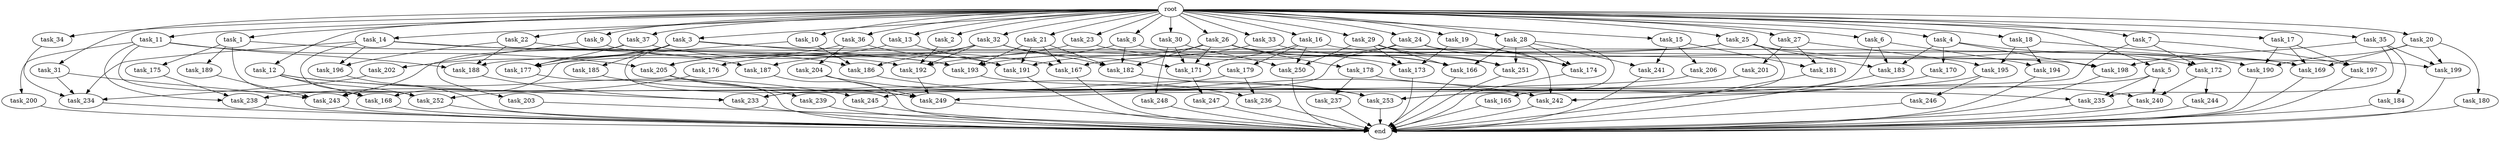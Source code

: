digraph G {
  root [size="0.000000"];
  task_11 [size="1024.000000"];
  task_234 [size="1846835937280.000000"];
  task_239 [size="549755813888.000000"];
  task_233 [size="1417339207680.000000"];
  task_185 [size="695784701952.000000"];
  task_2 [size="1024.000000"];
  task_165 [size="420906795008.000000"];
  task_193 [size="1357209665536.000000"];
  task_23 [size="1024.000000"];
  task_35 [size="1024.000000"];
  task_33 [size="1024.000000"];
  task_176 [size="77309411328.000000"];
  task_167 [size="644245094400.000000"];
  task_14 [size="1024.000000"];
  task_206 [size="309237645312.000000"];
  task_178 [size="137438953472.000000"];
  task_3 [size="1024.000000"];
  task_249 [size="2980707303424.000000"];
  task_236 [size="764504178688.000000"];
  task_196 [size="523986010112.000000"];
  task_187 [size="249108103168.000000"];
  task_203 [size="214748364800.000000"];
  task_28 [size="1024.000000"];
  task_201 [size="695784701952.000000"];
  task_173 [size="292057776128.000000"];
  task_22 [size="1024.000000"];
  task_21 [size="1024.000000"];
  task_5 [size="1024.000000"];
  task_30 [size="1024.000000"];
  task_179 [size="858993459200.000000"];
  task_242 [size="1846835937280.000000"];
  task_243 [size="2121713844224.000000"];
  task_183 [size="1185410973696.000000"];
  task_9 [size="1024.000000"];
  task_244 [size="214748364800.000000"];
  task_250 [size="1013612281856.000000"];
  task_168 [size="386547056640.000000"];
  task_27 [size="1024.000000"];
  task_238 [size="386547056640.000000"];
  task_195 [size="1116691496960.000000"];
  task_20 [size="1024.000000"];
  task_182 [size="463856467968.000000"];
  task_199 [size="1692217114624.000000"];
  task_37 [size="1024.000000"];
  task_245 [size="111669149696.000000"];
  task_194 [size="841813590016.000000"];
  task_197 [size="558345748480.000000"];
  task_247 [size="77309411328.000000"];
  task_204 [size="77309411328.000000"];
  task_198 [size="1554778161152.000000"];
  task_252 [size="1108101562368.000000"];
  task_246 [size="695784701952.000000"];
  task_186 [size="712964571136.000000"];
  task_172 [size="970662608896.000000"];
  task_200 [size="137438953472.000000"];
  task_251 [size="1494648619008.000000"];
  task_205 [size="292057776128.000000"];
  task_175 [size="549755813888.000000"];
  task_202 [size="695784701952.000000"];
  task_8 [size="1024.000000"];
  task_191 [size="1228360646656.000000"];
  task_188 [size="566935683072.000000"];
  task_24 [size="1024.000000"];
  task_31 [size="1024.000000"];
  task_12 [size="1024.000000"];
  task_32 [size="1024.000000"];
  task_189 [size="549755813888.000000"];
  task_171 [size="1151051235328.000000"];
  end [size="0.000000"];
  task_10 [size="1024.000000"];
  task_29 [size="1024.000000"];
  task_241 [size="730144440320.000000"];
  task_1 [size="1024.000000"];
  task_34 [size="1024.000000"];
  task_166 [size="670014898176.000000"];
  task_192 [size="1700807049216.000000"];
  task_4 [size="1024.000000"];
  task_13 [size="1024.000000"];
  task_36 [size="1024.000000"];
  task_170 [size="549755813888.000000"];
  task_235 [size="1194000908288.000000"];
  task_16 [size="1024.000000"];
  task_181 [size="1005022347264.000000"];
  task_15 [size="1024.000000"];
  task_177 [size="987842478080.000000"];
  task_253 [size="2233382993920.000000"];
  task_248 [size="77309411328.000000"];
  task_18 [size="1024.000000"];
  task_26 [size="1024.000000"];
  task_180 [size="137438953472.000000"];
  task_25 [size="1024.000000"];
  task_19 [size="1024.000000"];
  task_169 [size="1391569403904.000000"];
  task_184 [size="695784701952.000000"];
  task_17 [size="1024.000000"];
  task_190 [size="1348619730944.000000"];
  task_237 [size="77309411328.000000"];
  task_240 [size="369367187456.000000"];
  task_6 [size="1024.000000"];
  task_7 [size="1024.000000"];
  task_174 [size="1417339207680.000000"];

  root -> task_11 [size="1.000000"];
  root -> task_28 [size="1.000000"];
  root -> task_10 [size="1.000000"];
  root -> task_20 [size="1.000000"];
  root -> task_2 [size="1.000000"];
  root -> task_4 [size="1.000000"];
  root -> task_13 [size="1.000000"];
  root -> task_21 [size="1.000000"];
  root -> task_16 [size="1.000000"];
  root -> task_22 [size="1.000000"];
  root -> task_15 [size="1.000000"];
  root -> task_36 [size="1.000000"];
  root -> task_33 [size="1.000000"];
  root -> task_1 [size="1.000000"];
  root -> task_5 [size="1.000000"];
  root -> task_14 [size="1.000000"];
  root -> task_18 [size="1.000000"];
  root -> task_26 [size="1.000000"];
  root -> task_6 [size="1.000000"];
  root -> task_25 [size="1.000000"];
  root -> task_24 [size="1.000000"];
  root -> task_9 [size="1.000000"];
  root -> task_23 [size="1.000000"];
  root -> task_3 [size="1.000000"];
  root -> task_19 [size="1.000000"];
  root -> task_27 [size="1.000000"];
  root -> task_35 [size="1.000000"];
  root -> task_17 [size="1.000000"];
  root -> task_31 [size="1.000000"];
  root -> task_12 [size="1.000000"];
  root -> task_32 [size="1.000000"];
  root -> task_34 [size="1.000000"];
  root -> task_37 [size="1.000000"];
  root -> task_30 [size="1.000000"];
  root -> task_8 [size="1.000000"];
  root -> task_7 [size="1.000000"];
  root -> task_29 [size="1.000000"];
  task_11 -> task_205 [size="134217728.000000"];
  task_11 -> task_168 [size="134217728.000000"];
  task_11 -> task_188 [size="134217728.000000"];
  task_11 -> task_238 [size="134217728.000000"];
  task_11 -> task_200 [size="134217728.000000"];
  task_234 -> end [size="1.000000"];
  task_239 -> end [size="1.000000"];
  task_233 -> end [size="1.000000"];
  task_185 -> task_249 [size="301989888.000000"];
  task_2 -> task_192 [size="209715200.000000"];
  task_165 -> end [size="1.000000"];
  task_193 -> task_235 [size="411041792.000000"];
  task_23 -> task_173 [size="75497472.000000"];
  task_23 -> task_176 [size="75497472.000000"];
  task_35 -> task_199 [size="679477248.000000"];
  task_35 -> task_235 [size="679477248.000000"];
  task_35 -> task_198 [size="679477248.000000"];
  task_35 -> task_184 [size="679477248.000000"];
  task_33 -> task_191 [size="838860800.000000"];
  task_33 -> task_251 [size="838860800.000000"];
  task_176 -> task_238 [size="209715200.000000"];
  task_167 -> end [size="1.000000"];
  task_14 -> task_193 [size="301989888.000000"];
  task_14 -> task_196 [size="301989888.000000"];
  task_14 -> task_234 [size="301989888.000000"];
  task_14 -> task_198 [size="301989888.000000"];
  task_14 -> task_252 [size="301989888.000000"];
  task_206 -> task_252 [size="209715200.000000"];
  task_178 -> task_237 [size="75497472.000000"];
  task_178 -> task_240 [size="75497472.000000"];
  task_3 -> task_193 [size="679477248.000000"];
  task_3 -> task_177 [size="679477248.000000"];
  task_3 -> task_169 [size="679477248.000000"];
  task_3 -> task_202 [size="679477248.000000"];
  task_3 -> task_249 [size="679477248.000000"];
  task_3 -> task_185 [size="679477248.000000"];
  task_249 -> end [size="1.000000"];
  task_236 -> end [size="1.000000"];
  task_196 -> end [size="1.000000"];
  task_187 -> end [size="1.000000"];
  task_203 -> end [size="1.000000"];
  task_28 -> task_251 [size="411041792.000000"];
  task_28 -> task_166 [size="411041792.000000"];
  task_28 -> task_174 [size="411041792.000000"];
  task_28 -> task_165 [size="411041792.000000"];
  task_28 -> task_241 [size="411041792.000000"];
  task_201 -> task_249 [size="679477248.000000"];
  task_173 -> end [size="1.000000"];
  task_22 -> task_196 [size="209715200.000000"];
  task_22 -> task_188 [size="209715200.000000"];
  task_22 -> task_187 [size="209715200.000000"];
  task_21 -> task_191 [size="209715200.000000"];
  task_21 -> task_193 [size="209715200.000000"];
  task_21 -> task_167 [size="209715200.000000"];
  task_21 -> task_182 [size="209715200.000000"];
  task_5 -> task_235 [size="75497472.000000"];
  task_5 -> task_245 [size="75497472.000000"];
  task_5 -> task_240 [size="75497472.000000"];
  task_30 -> task_250 [size="75497472.000000"];
  task_30 -> task_171 [size="75497472.000000"];
  task_30 -> task_248 [size="75497472.000000"];
  task_179 -> task_233 [size="209715200.000000"];
  task_179 -> task_236 [size="209715200.000000"];
  task_242 -> end [size="1.000000"];
  task_243 -> end [size="1.000000"];
  task_183 -> end [size="1.000000"];
  task_9 -> task_186 [size="411041792.000000"];
  task_9 -> task_243 [size="411041792.000000"];
  task_244 -> end [size="1.000000"];
  task_250 -> end [size="1.000000"];
  task_168 -> end [size="1.000000"];
  task_27 -> task_181 [size="679477248.000000"];
  task_27 -> task_195 [size="679477248.000000"];
  task_27 -> task_201 [size="679477248.000000"];
  task_238 -> end [size="1.000000"];
  task_195 -> task_242 [size="679477248.000000"];
  task_195 -> task_246 [size="679477248.000000"];
  task_20 -> task_199 [size="134217728.000000"];
  task_20 -> task_169 [size="134217728.000000"];
  task_20 -> task_180 [size="134217728.000000"];
  task_20 -> task_190 [size="134217728.000000"];
  task_182 -> task_253 [size="679477248.000000"];
  task_199 -> end [size="1.000000"];
  task_37 -> task_203 [size="209715200.000000"];
  task_37 -> task_167 [size="209715200.000000"];
  task_37 -> task_177 [size="209715200.000000"];
  task_245 -> end [size="1.000000"];
  task_194 -> end [size="1.000000"];
  task_197 -> end [size="1.000000"];
  task_247 -> end [size="1.000000"];
  task_204 -> task_249 [size="411041792.000000"];
  task_204 -> task_253 [size="411041792.000000"];
  task_198 -> end [size="1.000000"];
  task_252 -> end [size="1.000000"];
  task_246 -> end [size="1.000000"];
  task_186 -> task_242 [size="838860800.000000"];
  task_172 -> task_244 [size="209715200.000000"];
  task_172 -> task_240 [size="209715200.000000"];
  task_200 -> end [size="1.000000"];
  task_251 -> end [size="1.000000"];
  task_205 -> task_239 [size="536870912.000000"];
  task_205 -> task_236 [size="536870912.000000"];
  task_175 -> task_238 [size="33554432.000000"];
  task_202 -> task_234 [size="411041792.000000"];
  task_8 -> task_166 [size="33554432.000000"];
  task_8 -> task_187 [size="33554432.000000"];
  task_8 -> task_182 [size="33554432.000000"];
  task_191 -> end [size="1.000000"];
  task_188 -> task_233 [size="301989888.000000"];
  task_24 -> task_199 [size="838860800.000000"];
  task_24 -> task_233 [size="838860800.000000"];
  task_24 -> task_174 [size="838860800.000000"];
  task_24 -> task_192 [size="838860800.000000"];
  task_31 -> task_234 [size="411041792.000000"];
  task_31 -> task_243 [size="411041792.000000"];
  task_12 -> task_168 [size="33554432.000000"];
  task_12 -> task_233 [size="33554432.000000"];
  task_12 -> task_245 [size="33554432.000000"];
  task_12 -> task_252 [size="33554432.000000"];
  task_32 -> task_186 [size="75497472.000000"];
  task_32 -> task_205 [size="75497472.000000"];
  task_32 -> task_171 [size="75497472.000000"];
  task_32 -> task_182 [size="75497472.000000"];
  task_32 -> task_192 [size="75497472.000000"];
  task_189 -> task_243 [size="838860800.000000"];
  task_171 -> task_247 [size="75497472.000000"];
  task_10 -> task_186 [size="209715200.000000"];
  task_10 -> task_168 [size="209715200.000000"];
  task_29 -> task_242 [size="75497472.000000"];
  task_29 -> task_173 [size="75497472.000000"];
  task_29 -> task_166 [size="75497472.000000"];
  task_29 -> task_250 [size="75497472.000000"];
  task_29 -> task_251 [size="75497472.000000"];
  task_241 -> end [size="1.000000"];
  task_1 -> task_175 [size="536870912.000000"];
  task_1 -> task_189 [size="536870912.000000"];
  task_1 -> task_252 [size="536870912.000000"];
  task_1 -> task_192 [size="536870912.000000"];
  task_34 -> task_234 [size="679477248.000000"];
  task_166 -> end [size="1.000000"];
  task_192 -> task_249 [size="838860800.000000"];
  task_4 -> task_172 [size="536870912.000000"];
  task_4 -> task_183 [size="536870912.000000"];
  task_4 -> task_198 [size="536870912.000000"];
  task_4 -> task_170 [size="536870912.000000"];
  task_13 -> task_191 [size="75497472.000000"];
  task_13 -> task_205 [size="75497472.000000"];
  task_36 -> task_191 [size="75497472.000000"];
  task_36 -> task_204 [size="75497472.000000"];
  task_36 -> task_177 [size="75497472.000000"];
  task_170 -> task_253 [size="679477248.000000"];
  task_235 -> end [size="1.000000"];
  task_16 -> task_179 [size="838860800.000000"];
  task_16 -> task_250 [size="838860800.000000"];
  task_16 -> task_171 [size="838860800.000000"];
  task_16 -> task_190 [size="838860800.000000"];
  task_181 -> end [size="1.000000"];
  task_15 -> task_241 [size="301989888.000000"];
  task_15 -> task_181 [size="301989888.000000"];
  task_15 -> task_206 [size="301989888.000000"];
  task_177 -> end [size="1.000000"];
  task_253 -> end [size="1.000000"];
  task_248 -> end [size="1.000000"];
  task_18 -> task_169 [size="411041792.000000"];
  task_18 -> task_195 [size="411041792.000000"];
  task_18 -> task_194 [size="411041792.000000"];
  task_26 -> task_193 [size="134217728.000000"];
  task_26 -> task_178 [size="134217728.000000"];
  task_26 -> task_182 [size="134217728.000000"];
  task_26 -> task_251 [size="134217728.000000"];
  task_26 -> task_171 [size="134217728.000000"];
  task_26 -> task_166 [size="134217728.000000"];
  task_180 -> end [size="1.000000"];
  task_25 -> task_242 [size="209715200.000000"];
  task_25 -> task_188 [size="209715200.000000"];
  task_25 -> task_183 [size="209715200.000000"];
  task_25 -> task_167 [size="209715200.000000"];
  task_25 -> task_190 [size="209715200.000000"];
  task_19 -> task_173 [size="134217728.000000"];
  task_19 -> task_174 [size="134217728.000000"];
  task_169 -> end [size="1.000000"];
  task_184 -> end [size="1.000000"];
  task_17 -> task_197 [size="134217728.000000"];
  task_17 -> task_169 [size="134217728.000000"];
  task_17 -> task_190 [size="134217728.000000"];
  task_190 -> end [size="1.000000"];
  task_237 -> end [size="1.000000"];
  task_240 -> end [size="1.000000"];
  task_6 -> task_183 [size="411041792.000000"];
  task_6 -> task_194 [size="411041792.000000"];
  task_6 -> task_253 [size="411041792.000000"];
  task_7 -> task_172 [size="411041792.000000"];
  task_7 -> task_197 [size="411041792.000000"];
  task_7 -> task_243 [size="411041792.000000"];
  task_174 -> end [size="1.000000"];
}
